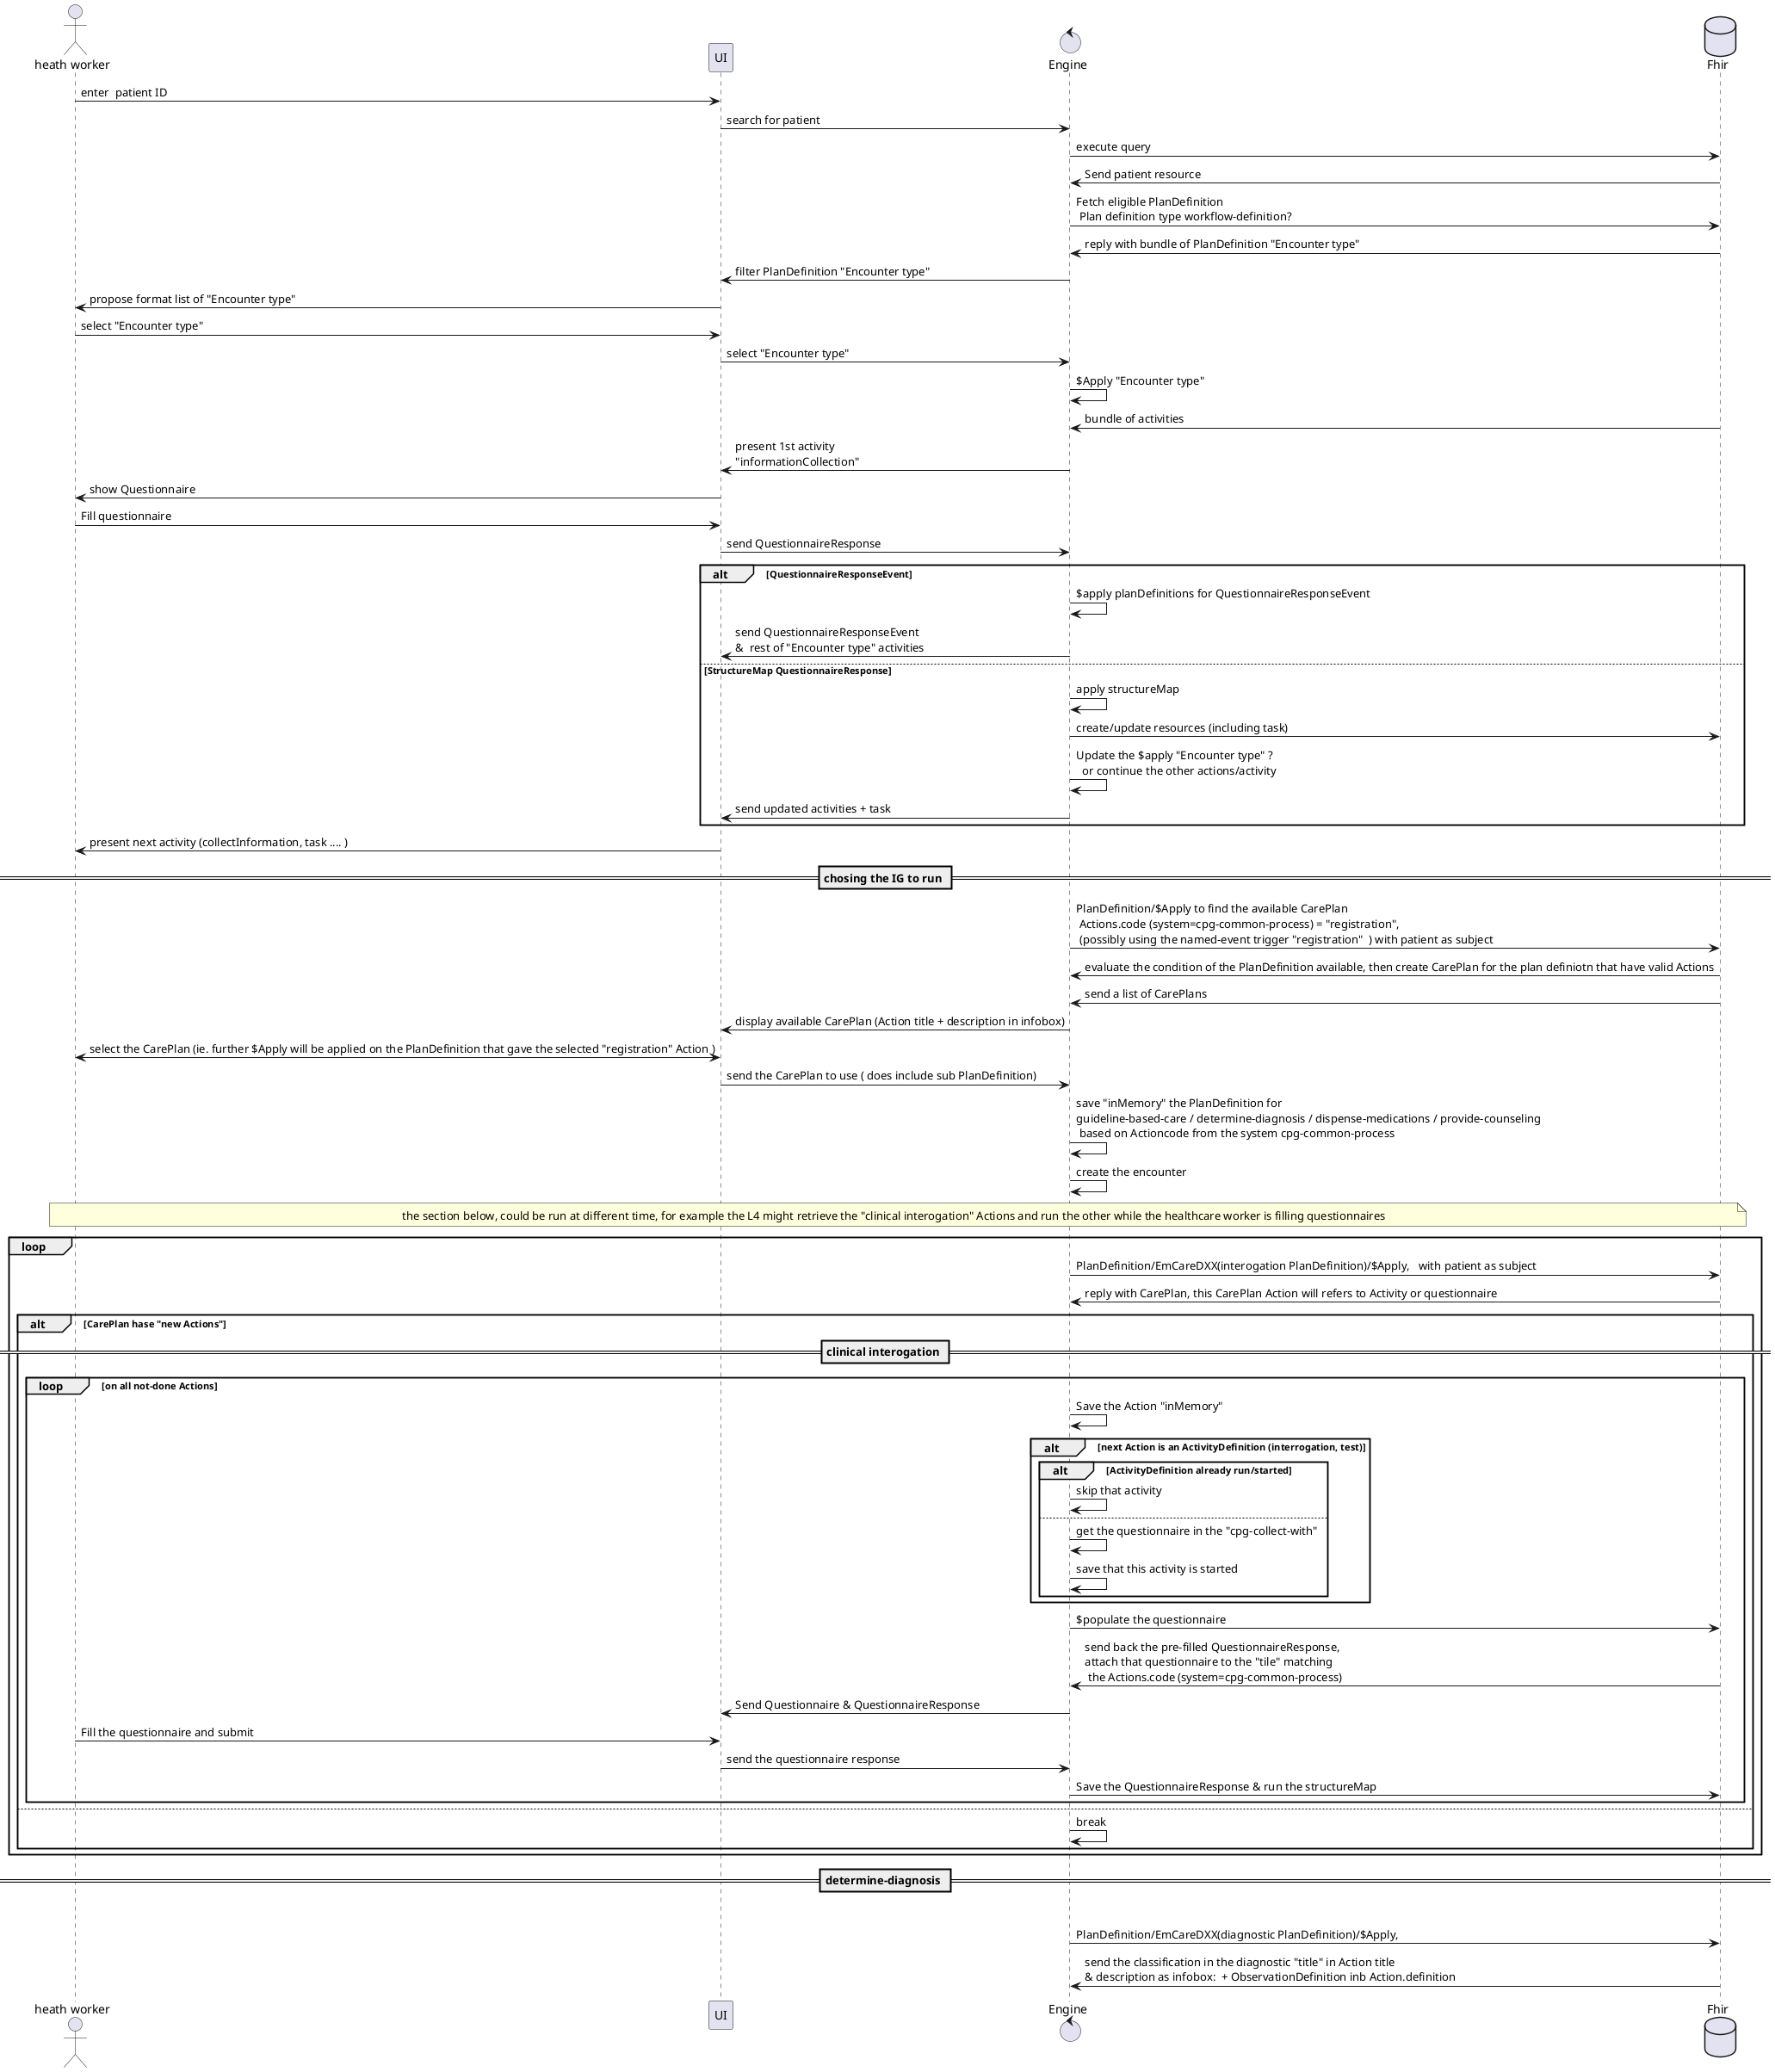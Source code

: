 @startuml

' Actors
'skinparam actorStyle awesome
'skinparam controlStyle awesome

actor HW as "heath worker" 
'interface UI as "User interface"
HW -> UI : enter  patient ID

control L as "Engine"
UI -> L : search for patient
database F as "Fhir"

L -> F : execute query
F -> L : Send patient resource
L -> F : Fetch eligible PlanDefinition\n Plan definition type workflow-definition?
F -> L : reply with bundle of PlanDefinition "Encounter type"
L -> UI : filter PlanDefinition "Encounter type"
UI -> HW : propose format list of "Encounter type"
HW -> UI: select "Encounter type"
UI -> L: select "Encounter type"
L->  L: $Apply "Encounter type"
F -> L: bundle of activities
L -> UI : present 1st activity \n"informationCollection"
UI -> HW: show Questionnaire
HW -> UI: Fill questionnaire
UI -> L : send QuestionnaireResponse
alt QuestionnaireResponseEvent 
L->L: $apply planDefinitions for QuestionnaireResponseEvent
L->UI: send QuestionnaireResponseEvent \n&  rest of "Encounter type" activities
else StructureMap QuestionnaireResponse
L->L: apply structureMap
L->F: create/update resources (including task)
L->L: Update the $apply "Encounter type" ?\n  or continue the other actions/activity
L->UI: send updated activities + task
end
UI -> HW: present next activity (collectInformation, task .... )


== chosing the IG to run ==

L->F: PlanDefinition/$Apply to find the available CarePlan\n Actions.code (system=cpg-common-process) = "registration",\n (possibly using the named-event trigger "registration"  ) with patient as subject
F->L: evaluate the condition of the PlanDefinition available, then create CarePlan for the plan definiotn that have valid Actions
F->L: send a list of CarePlans
L->UI: display available CarePlan (Action title + description in infobox)
HW<-> UI : select the CarePlan (ie. further $Apply will be applied on the PlanDefinition that gave the selected "registration" Action )
UI -> L: send the CarePlan to use ( does include sub PlanDefinition)
L->L : save "inMemory" the PlanDefinition for \nguideline-based-care / determine-diagnosis / dispense-medications / provide-counseling\n based on Actioncode from the system cpg-common-process

L-> L : create the encounter


note over HW, F
    the section below, could be run at different time, for example the L4 might retrieve the "clinical interogation" Actions and run the other while the healthcare worker is filling questionnaires
end note
loop
    L -> F : PlanDefinition/EmCareDXX(interogation PlanDefinition)/$Apply,   with patient as subject
    F -> L: reply with CarePlan, this CarePlan Action will refers to Activity or questionnaire
    alt CarePlan hase "new Actions"
        == clinical interogation ==
        loop  on all not-done Actions
            L->L: Save the Action "inMemory"
            alt next Action is an ActivityDefinition (interrogation, test)
                alt ActivityDefinition already run/started
                    L-> L: skip that activity
                else
                    L->L: get the questionnaire in the "cpg-collect-with"
                    L->L: save that this activity is started
                end
            end 
            L -> F : $populate the questionnaire
            F -> L : send back the pre-filled QuestionnaireResponse, \nattach that questionnaire to the "tile" matching\n the Actions.code (system=cpg-common-process)
            L -> UI: Send Questionnaire & QuestionnaireResponse
            HW -> UI : Fill the questionnaire and submit
            UI -> L: send the questionnaire response
            L -> F: Save the QuestionnaireResponse & run the structureMap
        end
    else
        L->L: break 
    end 
end 
==  determine-diagnosis ==

group  Diagnostic :
    L -> F : PlanDefinition/EmCareDXX(diagnostic PlanDefinition)/$Apply,  
    F -> L: send the classification in the diagnostic "title" in Action title\n& description as infobox:  + ObservationDefinition inb Action.definition







@enduml
